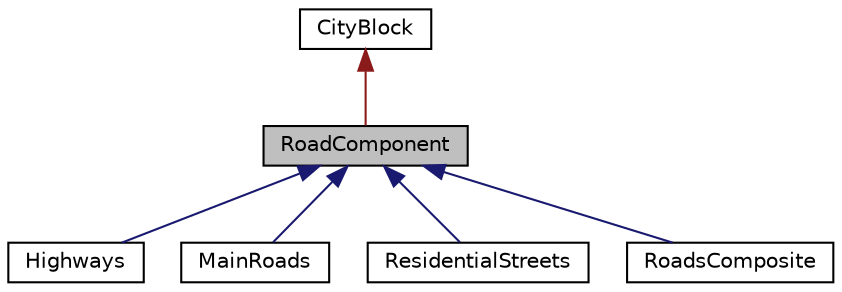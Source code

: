 digraph "RoadComponent"
{
 // LATEX_PDF_SIZE
  edge [fontname="Helvetica",fontsize="10",labelfontname="Helvetica",labelfontsize="10"];
  node [fontname="Helvetica",fontsize="10",shape=record];
  Node1 [label="RoadComponent",height=0.2,width=0.4,color="black", fillcolor="grey75", style="filled", fontcolor="black",tooltip=" "];
  Node2 -> Node1 [dir="back",color="firebrick4",fontsize="10",style="solid",fontname="Helvetica"];
  Node2 [label="CityBlock",height=0.2,width=0.4,color="black", fillcolor="white", style="filled",URL="$classCityBlock.html",tooltip="Base class representing a block within the city."];
  Node1 -> Node3 [dir="back",color="midnightblue",fontsize="10",style="solid",fontname="Helvetica"];
  Node3 [label="Highways",height=0.2,width=0.4,color="black", fillcolor="white", style="filled",URL="$classHighways.html",tooltip="Represents a highway component in the road network."];
  Node1 -> Node4 [dir="back",color="midnightblue",fontsize="10",style="solid",fontname="Helvetica"];
  Node4 [label="MainRoads",height=0.2,width=0.4,color="black", fillcolor="white", style="filled",URL="$classMainRoads.html",tooltip="Represents a main road component in the road network."];
  Node1 -> Node5 [dir="back",color="midnightblue",fontsize="10",style="solid",fontname="Helvetica"];
  Node5 [label="ResidentialStreets",height=0.2,width=0.4,color="black", fillcolor="white", style="filled",URL="$classResidentialStreets.html",tooltip="Represents a residential street component in the road network."];
  Node1 -> Node6 [dir="back",color="midnightblue",fontsize="10",style="solid",fontname="Helvetica"];
  Node6 [label="RoadsComposite",height=0.2,width=0.4,color="black", fillcolor="white", style="filled",URL="$classRoadsComposite.html",tooltip="Represents a composite road component consisting of multiple road sections."];
}
